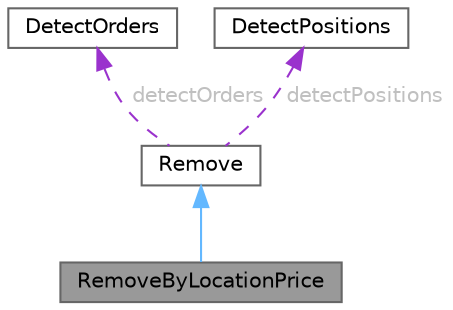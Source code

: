 digraph "RemoveByLocationPrice"
{
 // LATEX_PDF_SIZE
  bgcolor="transparent";
  edge [fontname=Helvetica,fontsize=10,labelfontname=Helvetica,labelfontsize=10];
  node [fontname=Helvetica,fontsize=10,shape=box,height=0.2,width=0.4];
  Node1 [id="Node000001",label="RemoveByLocationPrice",height=0.2,width=0.4,color="gray40", fillcolor="grey60", style="filled", fontcolor="black",tooltip="Class to handle the removal of orders based on their location relative to a middle value."];
  Node2 -> Node1 [id="edge1_Node000001_Node000002",dir="back",color="steelblue1",style="solid",tooltip=" "];
  Node2 [id="Node000002",label="Remove",height=0.2,width=0.4,color="gray40", fillcolor="white", style="filled",URL="$class_remove.html",tooltip="Class to handle the removal of orders and positions."];
  Node3 -> Node2 [id="edge2_Node000002_Node000003",dir="back",color="darkorchid3",style="dashed",tooltip=" ",label=" detectOrders",fontcolor="grey" ];
  Node3 [id="Node000003",label="DetectOrders",height=0.2,width=0.4,color="gray40", fillcolor="white", style="filled",URL="$class_detect_orders.html",tooltip="Class to detect and manage orders."];
  Node4 -> Node2 [id="edge3_Node000002_Node000004",dir="back",color="darkorchid3",style="dashed",tooltip=" ",label=" detectPositions",fontcolor="grey" ];
  Node4 [id="Node000004",label="DetectPositions",height=0.2,width=0.4,color="gray40", fillcolor="white", style="filled",URL="$class_detect_positions.html",tooltip="Class to detect and manage positions."];
}
